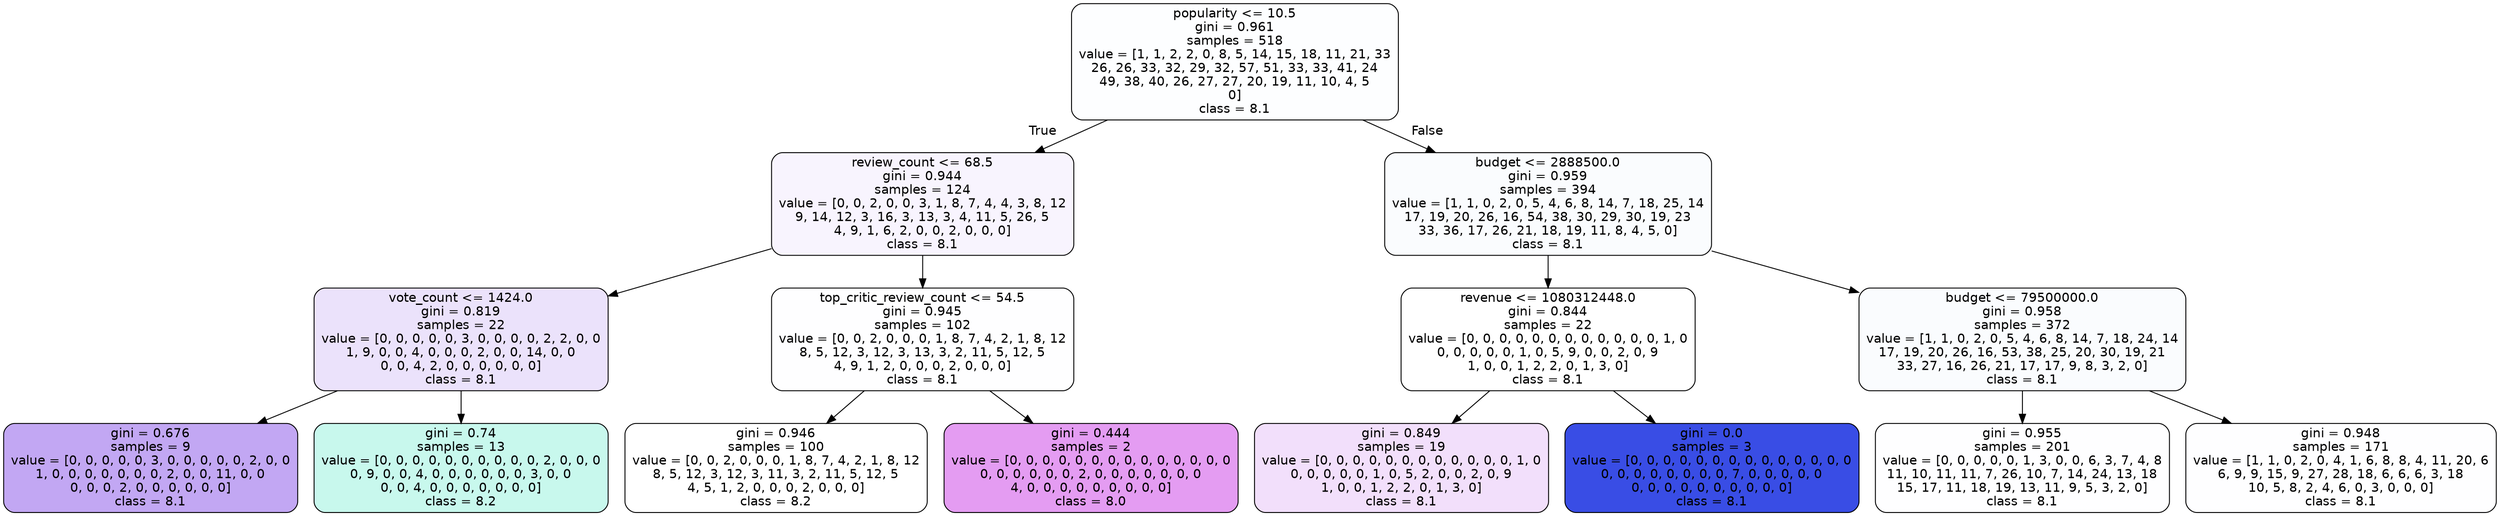 digraph Tree {
node [shape=box, style="filled, rounded", color="black", fontname=helvetica] ;
edge [fontname=helvetica] ;
0 [label="popularity <= 10.5\ngini = 0.961\nsamples = 518\nvalue = [1, 1, 2, 2, 0, 8, 5, 14, 15, 18, 11, 21, 33\n26, 26, 33, 32, 29, 32, 57, 51, 33, 33, 41, 24\n49, 38, 40, 26, 27, 27, 20, 19, 11, 10, 4, 5\n0]\nclass = 8.1", fillcolor="#fdfeff"] ;
1 [label="review_count <= 68.5\ngini = 0.944\nsamples = 124\nvalue = [0, 0, 2, 0, 0, 3, 1, 8, 7, 4, 4, 3, 8, 12\n9, 14, 12, 3, 16, 3, 13, 3, 4, 11, 5, 26, 5\n4, 9, 1, 6, 2, 0, 0, 2, 0, 0, 0]\nclass = 8.1", fillcolor="#f8f4fe"] ;
0 -> 1 [labeldistance=2.5, labelangle=45, headlabel="True"] ;
2 [label="vote_count <= 1424.0\ngini = 0.819\nsamples = 22\nvalue = [0, 0, 0, 0, 0, 3, 0, 0, 0, 0, 2, 2, 0, 0\n1, 9, 0, 0, 4, 0, 0, 0, 2, 0, 0, 14, 0, 0\n0, 0, 4, 2, 0, 0, 0, 0, 0, 0]\nclass = 8.1", fillcolor="#ebe2fb"] ;
1 -> 2 ;
3 [label="gini = 0.676\nsamples = 9\nvalue = [0, 0, 0, 0, 0, 3, 0, 0, 0, 0, 0, 2, 0, 0\n1, 0, 0, 0, 0, 0, 0, 0, 2, 0, 0, 11, 0, 0\n0, 0, 0, 2, 0, 0, 0, 0, 0, 0]\nclass = 8.1", fillcolor="#c2a7f3"] ;
2 -> 3 ;
4 [label="gini = 0.74\nsamples = 13\nvalue = [0, 0, 0, 0, 0, 0, 0, 0, 0, 0, 2, 0, 0, 0\n0, 9, 0, 0, 4, 0, 0, 0, 0, 0, 0, 3, 0, 0\n0, 0, 4, 0, 0, 0, 0, 0, 0, 0]\nclass = 8.2", fillcolor="#c8f8ed"] ;
2 -> 4 ;
5 [label="top_critic_review_count <= 54.5\ngini = 0.945\nsamples = 102\nvalue = [0, 0, 2, 0, 0, 0, 1, 8, 7, 4, 2, 1, 8, 12\n8, 5, 12, 3, 12, 3, 13, 3, 2, 11, 5, 12, 5\n4, 9, 1, 2, 0, 0, 0, 2, 0, 0, 0]\nclass = 8.1", fillcolor="#fefeff"] ;
1 -> 5 ;
6 [label="gini = 0.946\nsamples = 100\nvalue = [0, 0, 2, 0, 0, 0, 1, 8, 7, 4, 2, 1, 8, 12\n8, 5, 12, 3, 12, 3, 11, 3, 2, 11, 5, 12, 5\n4, 5, 1, 2, 0, 0, 0, 2, 0, 0, 0]\nclass = 8.2", fillcolor="#ffffff"] ;
5 -> 6 ;
7 [label="gini = 0.444\nsamples = 2\nvalue = [0, 0, 0, 0, 0, 0, 0, 0, 0, 0, 0, 0, 0, 0\n0, 0, 0, 0, 0, 0, 2, 0, 0, 0, 0, 0, 0, 0\n4, 0, 0, 0, 0, 0, 0, 0, 0, 0]\nclass = 8.0", fillcolor="#e49cf2"] ;
5 -> 7 ;
8 [label="budget <= 2888500.0\ngini = 0.959\nsamples = 394\nvalue = [1, 1, 0, 2, 0, 5, 4, 6, 8, 14, 7, 18, 25, 14\n17, 19, 20, 26, 16, 54, 38, 30, 29, 30, 19, 23\n33, 36, 17, 26, 21, 18, 19, 11, 8, 4, 5, 0]\nclass = 8.1", fillcolor="#fafcfe"] ;
0 -> 8 [labeldistance=2.5, labelangle=-45, headlabel="False"] ;
9 [label="revenue <= 1080312448.0\ngini = 0.844\nsamples = 22\nvalue = [0, 0, 0, 0, 0, 0, 0, 0, 0, 0, 0, 0, 1, 0\n0, 0, 0, 0, 0, 1, 0, 5, 9, 0, 0, 2, 0, 9\n1, 0, 0, 1, 2, 2, 0, 1, 3, 0]\nclass = 8.1", fillcolor="#ffffff"] ;
8 -> 9 ;
10 [label="gini = 0.849\nsamples = 19\nvalue = [0, 0, 0, 0, 0, 0, 0, 0, 0, 0, 0, 0, 1, 0\n0, 0, 0, 0, 0, 1, 0, 5, 2, 0, 0, 2, 0, 9\n1, 0, 0, 1, 2, 2, 0, 1, 3, 0]\nclass = 8.1", fillcolor="#f2dffb"] ;
9 -> 10 ;
11 [label="gini = 0.0\nsamples = 3\nvalue = [0, 0, 0, 0, 0, 0, 0, 0, 0, 0, 0, 0, 0, 0\n0, 0, 0, 0, 0, 0, 0, 0, 7, 0, 0, 0, 0, 0\n0, 0, 0, 0, 0, 0, 0, 0, 0, 0]\nclass = 8.1", fillcolor="#394de5"] ;
9 -> 11 ;
12 [label="budget <= 79500000.0\ngini = 0.958\nsamples = 372\nvalue = [1, 1, 0, 2, 0, 5, 4, 6, 8, 14, 7, 18, 24, 14\n17, 19, 20, 26, 16, 53, 38, 25, 20, 30, 19, 21\n33, 27, 16, 26, 21, 17, 17, 9, 8, 3, 2, 0]\nclass = 8.1", fillcolor="#fafcfe"] ;
8 -> 12 ;
13 [label="gini = 0.955\nsamples = 201\nvalue = [0, 0, 0, 0, 0, 1, 3, 0, 0, 6, 3, 7, 4, 8\n11, 10, 11, 11, 7, 26, 10, 7, 14, 24, 13, 18\n15, 17, 11, 18, 19, 13, 11, 9, 5, 3, 2, 0]\nclass = 8.1", fillcolor="#fefeff"] ;
12 -> 13 ;
14 [label="gini = 0.948\nsamples = 171\nvalue = [1, 1, 0, 2, 0, 4, 1, 6, 8, 8, 4, 11, 20, 6\n6, 9, 9, 15, 9, 27, 28, 18, 6, 6, 6, 3, 18\n10, 5, 8, 2, 4, 6, 0, 3, 0, 0, 0]\nclass = 8.1", fillcolor="#fefeff"] ;
12 -> 14 ;
}
